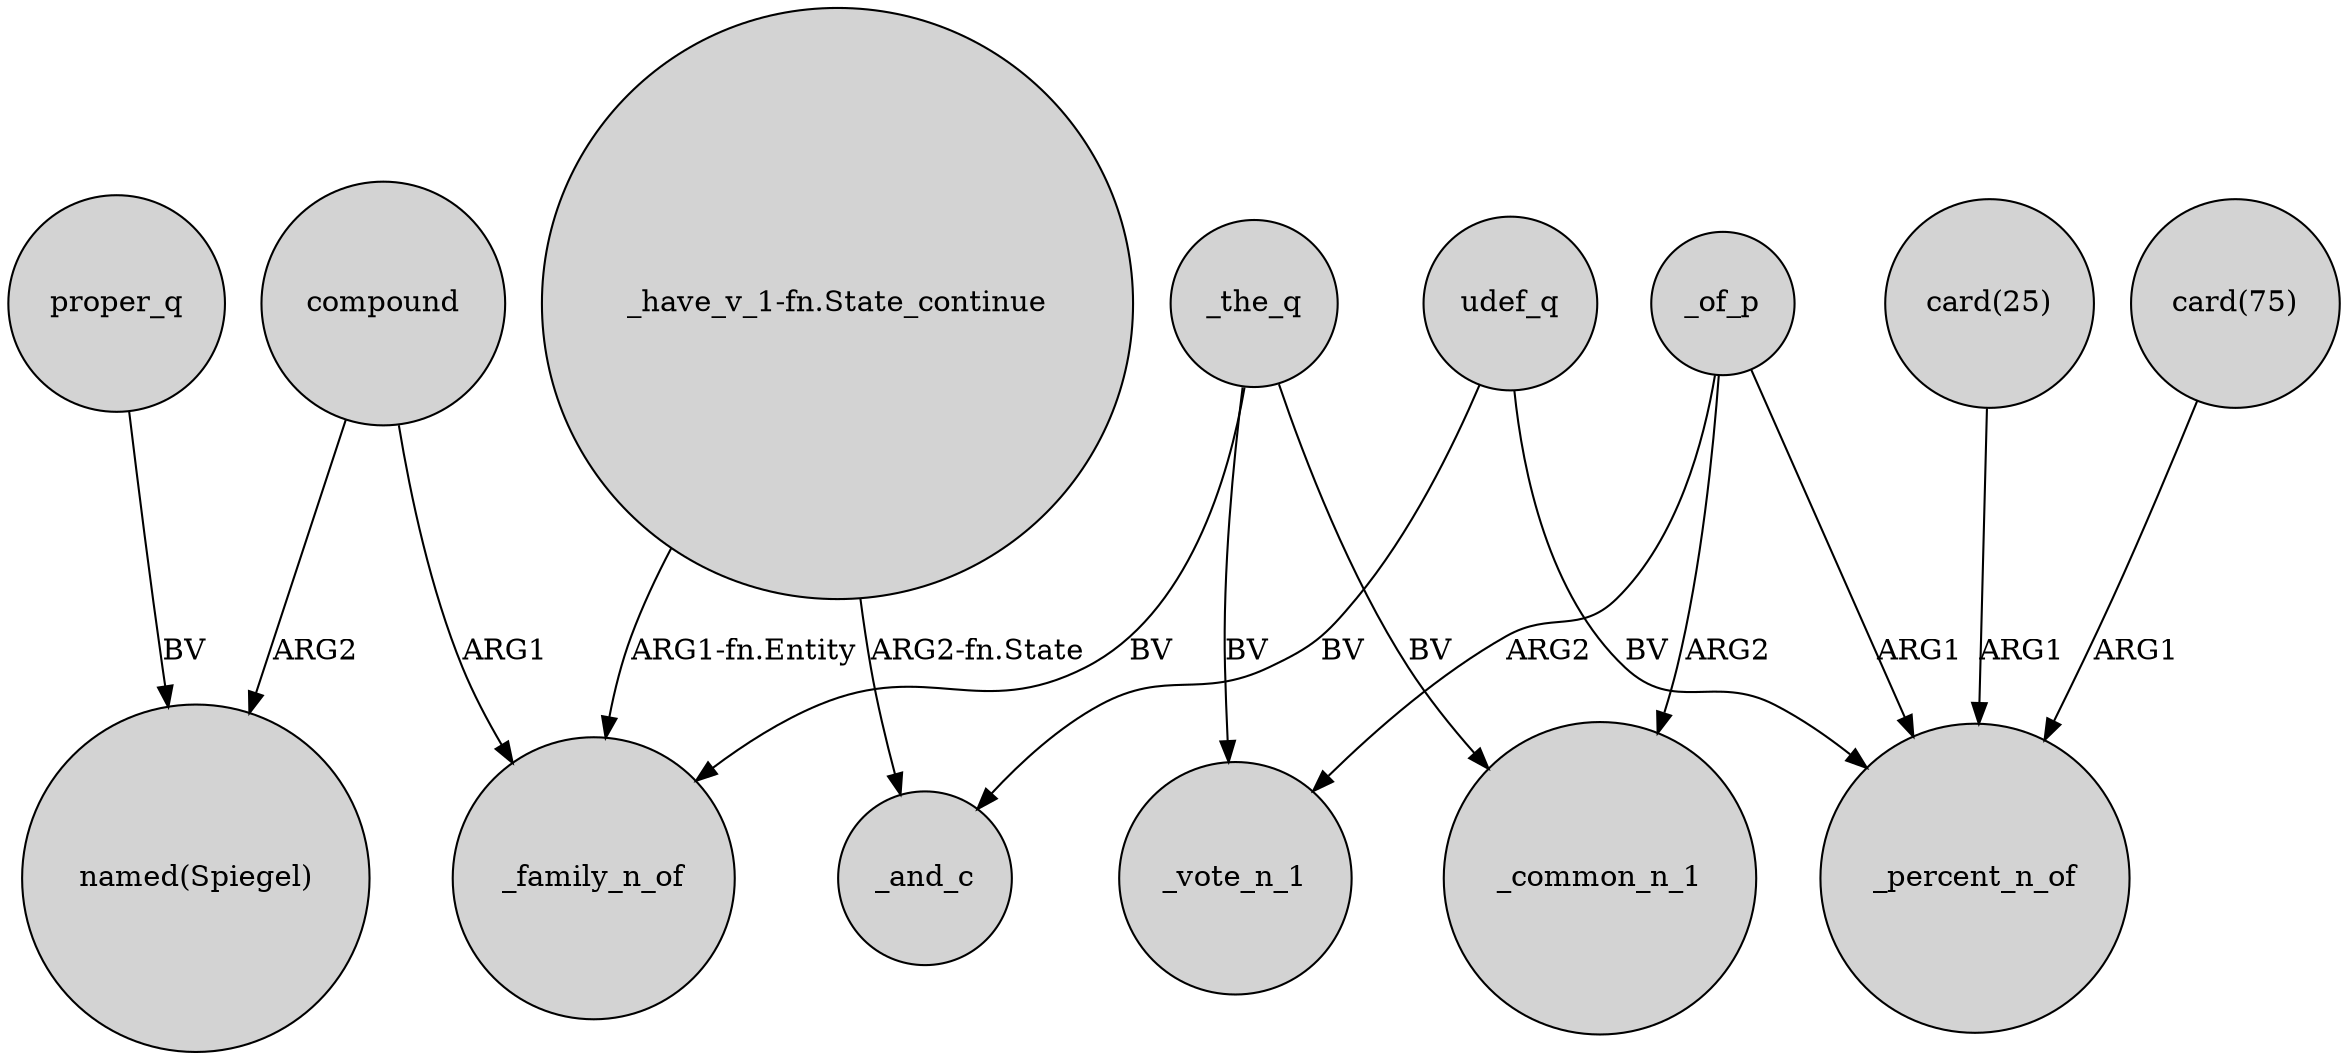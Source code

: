 digraph {
	node [shape=circle style=filled]
	compound -> "named(Spiegel)" [label=ARG2]
	udef_q -> _percent_n_of [label=BV]
	"_have_v_1-fn.State_continue" -> _family_n_of [label="ARG1-fn.Entity"]
	_of_p -> _vote_n_1 [label=ARG2]
	_the_q -> _common_n_1 [label=BV]
	udef_q -> _and_c [label=BV]
	_of_p -> _percent_n_of [label=ARG1]
	proper_q -> "named(Spiegel)" [label=BV]
	_of_p -> _common_n_1 [label=ARG2]
	compound -> _family_n_of [label=ARG1]
	_the_q -> _family_n_of [label=BV]
	"card(75)" -> _percent_n_of [label=ARG1]
	"_have_v_1-fn.State_continue" -> _and_c [label="ARG2-fn.State"]
	_the_q -> _vote_n_1 [label=BV]
	"card(25)" -> _percent_n_of [label=ARG1]
}
